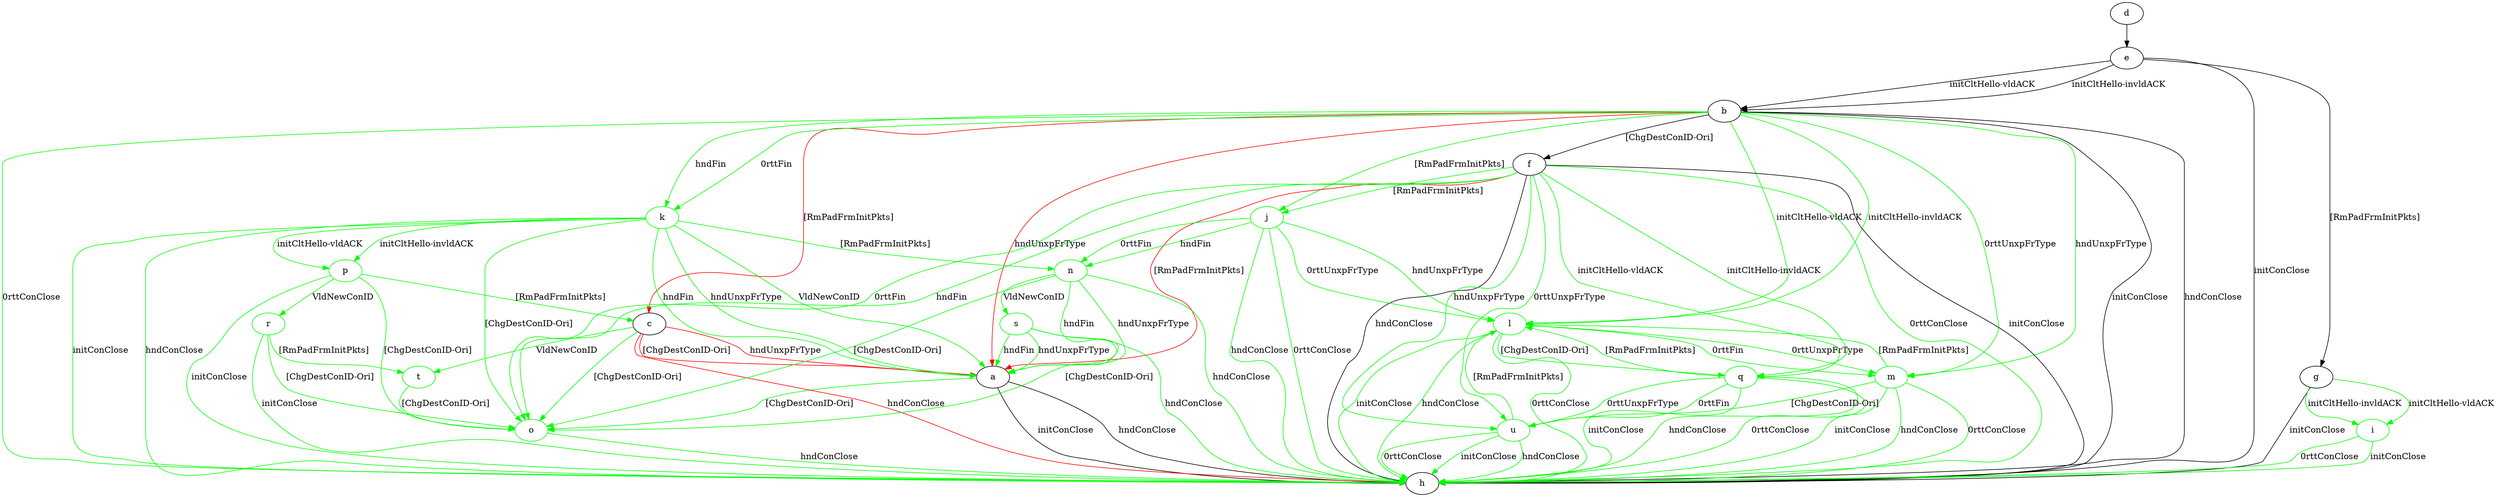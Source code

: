 digraph "" {
	a -> h	[key=0,
		label="initConClose "];
	a -> h	[key=1,
		label="hndConClose "];
	o	[color=green];
	a -> o	[key=0,
		color=green,
		label="[ChgDestConID-Ori] "];
	b -> a	[key=0,
		color=red,
		label="hndUnxpFrType "];
	b -> c	[key=0,
		color=red,
		label="[RmPadFrmInitPkts] "];
	b -> f	[key=0,
		label="[ChgDestConID-Ori] "];
	b -> h	[key=0,
		label="initConClose "];
	b -> h	[key=1,
		label="hndConClose "];
	b -> h	[key=2,
		color=green,
		label="0rttConClose "];
	j	[color=green];
	b -> j	[key=0,
		color=green,
		label="[RmPadFrmInitPkts] "];
	k	[color=green];
	b -> k	[key=0,
		color=green,
		label="hndFin "];
	b -> k	[key=1,
		color=green,
		label="0rttFin "];
	l	[color=green];
	b -> l	[key=0,
		color=green,
		label="initCltHello-vldACK "];
	b -> l	[key=1,
		color=green,
		label="initCltHello-invldACK "];
	m	[color=green];
	b -> m	[key=0,
		color=green,
		label="hndUnxpFrType "];
	b -> m	[key=1,
		color=green,
		label="0rttUnxpFrType "];
	c -> a	[key=0,
		color=red,
		label="hndUnxpFrType "];
	c -> a	[key=1,
		color=red,
		label="[ChgDestConID-Ori] "];
	c -> h	[key=0,
		color=red,
		label="hndConClose "];
	c -> o	[key=0,
		color=green,
		label="[ChgDestConID-Ori] "];
	t	[color=green];
	c -> t	[key=0,
		color=green,
		label="VldNewConID "];
	d -> e	[key=0];
	e -> b	[key=0,
		label="initCltHello-vldACK "];
	e -> b	[key=1,
		label="initCltHello-invldACK "];
	e -> g	[key=0,
		label="[RmPadFrmInitPkts] "];
	e -> h	[key=0,
		label="initConClose "];
	f -> a	[key=0,
		color=red,
		label="[RmPadFrmInitPkts] "];
	f -> h	[key=0,
		label="initConClose "];
	f -> h	[key=1,
		label="hndConClose "];
	f -> h	[key=2,
		color=green,
		label="0rttConClose "];
	f -> j	[key=0,
		color=green,
		label="[RmPadFrmInitPkts] "];
	f -> o	[key=0,
		color=green,
		label="hndFin "];
	f -> o	[key=1,
		color=green,
		label="0rttFin "];
	q	[color=green];
	f -> q	[key=0,
		color=green,
		label="initCltHello-vldACK "];
	f -> q	[key=1,
		color=green,
		label="initCltHello-invldACK "];
	u	[color=green];
	f -> u	[key=0,
		color=green,
		label="hndUnxpFrType "];
	f -> u	[key=1,
		color=green,
		label="0rttUnxpFrType "];
	g -> h	[key=0,
		label="initConClose "];
	i	[color=green];
	g -> i	[key=0,
		color=green,
		label="initCltHello-vldACK "];
	g -> i	[key=1,
		color=green,
		label="initCltHello-invldACK "];
	i -> h	[key=0,
		color=green,
		label="initConClose "];
	i -> h	[key=1,
		color=green,
		label="0rttConClose "];
	j -> h	[key=0,
		color=green,
		label="hndConClose "];
	j -> h	[key=1,
		color=green,
		label="0rttConClose "];
	j -> l	[key=0,
		color=green,
		label="hndUnxpFrType "];
	j -> l	[key=1,
		color=green,
		label="0rttUnxpFrType "];
	n	[color=green];
	j -> n	[key=0,
		color=green,
		label="hndFin "];
	j -> n	[key=1,
		color=green,
		label="0rttFin "];
	k -> a	[key=0,
		color=green,
		label="hndFin "];
	k -> a	[key=1,
		color=green,
		label="hndUnxpFrType "];
	k -> a	[key=2,
		color=green,
		label="VldNewConID "];
	k -> h	[key=0,
		color=green,
		label="initConClose "];
	k -> h	[key=1,
		color=green,
		label="hndConClose "];
	k -> n	[key=0,
		color=green,
		label="[RmPadFrmInitPkts] "];
	k -> o	[key=0,
		color=green,
		label="[ChgDestConID-Ori] "];
	p	[color=green];
	k -> p	[key=0,
		color=green,
		label="initCltHello-vldACK "];
	k -> p	[key=1,
		color=green,
		label="initCltHello-invldACK "];
	l -> h	[key=0,
		color=green,
		label="initConClose "];
	l -> h	[key=1,
		color=green,
		label="hndConClose "];
	l -> h	[key=2,
		color=green,
		label="0rttConClose "];
	l -> m	[key=0,
		color=green,
		label="0rttFin "];
	l -> m	[key=1,
		color=green,
		label="0rttUnxpFrType "];
	l -> q	[key=0,
		color=green,
		label="[ChgDestConID-Ori] "];
	m -> h	[key=0,
		color=green,
		label="initConClose "];
	m -> h	[key=1,
		color=green,
		label="hndConClose "];
	m -> h	[key=2,
		color=green,
		label="0rttConClose "];
	m -> l	[key=0,
		color=green,
		label="[RmPadFrmInitPkts] "];
	m -> u	[key=0,
		color=green,
		label="[ChgDestConID-Ori] "];
	n -> a	[key=0,
		color=green,
		label="hndFin "];
	n -> a	[key=1,
		color=green,
		label="hndUnxpFrType "];
	n -> h	[key=0,
		color=green,
		label="hndConClose "];
	n -> o	[key=0,
		color=green,
		label="[ChgDestConID-Ori] "];
	s	[color=green];
	n -> s	[key=0,
		color=green,
		label="VldNewConID "];
	o -> h	[key=0,
		color=green,
		label="hndConClose "];
	p -> c	[key=0,
		color=green,
		label="[RmPadFrmInitPkts] "];
	p -> h	[key=0,
		color=green,
		label="initConClose "];
	p -> o	[key=0,
		color=green,
		label="[ChgDestConID-Ori] "];
	r	[color=green];
	p -> r	[key=0,
		color=green,
		label="VldNewConID "];
	q -> h	[key=0,
		color=green,
		label="initConClose "];
	q -> h	[key=1,
		color=green,
		label="hndConClose "];
	q -> h	[key=2,
		color=green,
		label="0rttConClose "];
	q -> l	[key=0,
		color=green,
		label="[RmPadFrmInitPkts] "];
	q -> u	[key=0,
		color=green,
		label="0rttFin "];
	q -> u	[key=1,
		color=green,
		label="0rttUnxpFrType "];
	r -> h	[key=0,
		color=green,
		label="initConClose "];
	r -> o	[key=0,
		color=green,
		label="[ChgDestConID-Ori] "];
	r -> t	[key=0,
		color=green,
		label="[RmPadFrmInitPkts] "];
	s -> a	[key=0,
		color=green,
		label="hndFin "];
	s -> a	[key=1,
		color=green,
		label="hndUnxpFrType "];
	s -> h	[key=0,
		color=green,
		label="hndConClose "];
	s -> o	[key=0,
		color=green,
		label="[ChgDestConID-Ori] "];
	t -> o	[key=0,
		color=green,
		label="[ChgDestConID-Ori] "];
	u -> h	[key=0,
		color=green,
		label="initConClose "];
	u -> h	[key=1,
		color=green,
		label="hndConClose "];
	u -> h	[key=2,
		color=green,
		label="0rttConClose "];
	u -> l	[key=0,
		color=green,
		label="[RmPadFrmInitPkts] "];
}
